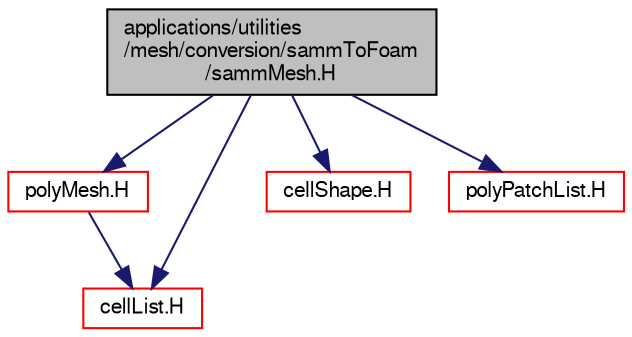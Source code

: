 digraph "applications/utilities/mesh/conversion/sammToFoam/sammMesh.H"
{
  bgcolor="transparent";
  edge [fontname="FreeSans",fontsize="10",labelfontname="FreeSans",labelfontsize="10"];
  node [fontname="FreeSans",fontsize="10",shape=record];
  Node0 [label="applications/utilities\l/mesh/conversion/sammToFoam\l/sammMesh.H",height=0.2,width=0.4,color="black", fillcolor="grey75", style="filled", fontcolor="black"];
  Node0 -> Node1 [color="midnightblue",fontsize="10",style="solid",fontname="FreeSans"];
  Node1 [label="polyMesh.H",height=0.2,width=0.4,color="red",URL="$a11630.html"];
  Node1 -> Node158 [color="midnightblue",fontsize="10",style="solid",fontname="FreeSans"];
  Node158 [label="cellList.H",height=0.2,width=0.4,color="red",URL="$a11192.html"];
  Node0 -> Node163 [color="midnightblue",fontsize="10",style="solid",fontname="FreeSans"];
  Node163 [label="cellShape.H",height=0.2,width=0.4,color="red",URL="$a11276.html"];
  Node0 -> Node158 [color="midnightblue",fontsize="10",style="solid",fontname="FreeSans"];
  Node0 -> Node182 [color="midnightblue",fontsize="10",style="solid",fontname="FreeSans"];
  Node182 [label="polyPatchList.H",height=0.2,width=0.4,color="red",URL="$a11756.html"];
}
